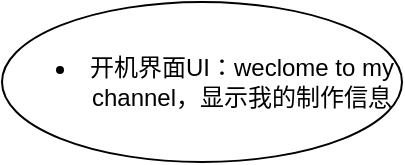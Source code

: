 <mxfile>
    <diagram id="-paHRhi-PAPvwVaLpc4E" name="第 1 页">
        <mxGraphModel dx="463" dy="324" grid="1" gridSize="10" guides="1" tooltips="1" connect="1" arrows="1" fold="1" page="1" pageScale="1" pageWidth="827" pageHeight="1169" math="0" shadow="0">
            <root>
                <mxCell id="0"/>
                <mxCell id="1" parent="0"/>
                <mxCell id="8" value="&lt;ul&gt;&lt;li&gt;开机界面UI：weclome to my channel，显示我的制作信息&lt;/li&gt;&lt;/ul&gt;" style="ellipse;whiteSpace=wrap;html=1;" vertex="1" parent="1">
                    <mxGeometry x="280" y="30" width="200" height="80" as="geometry"/>
                </mxCell>
            </root>
        </mxGraphModel>
    </diagram>
</mxfile>